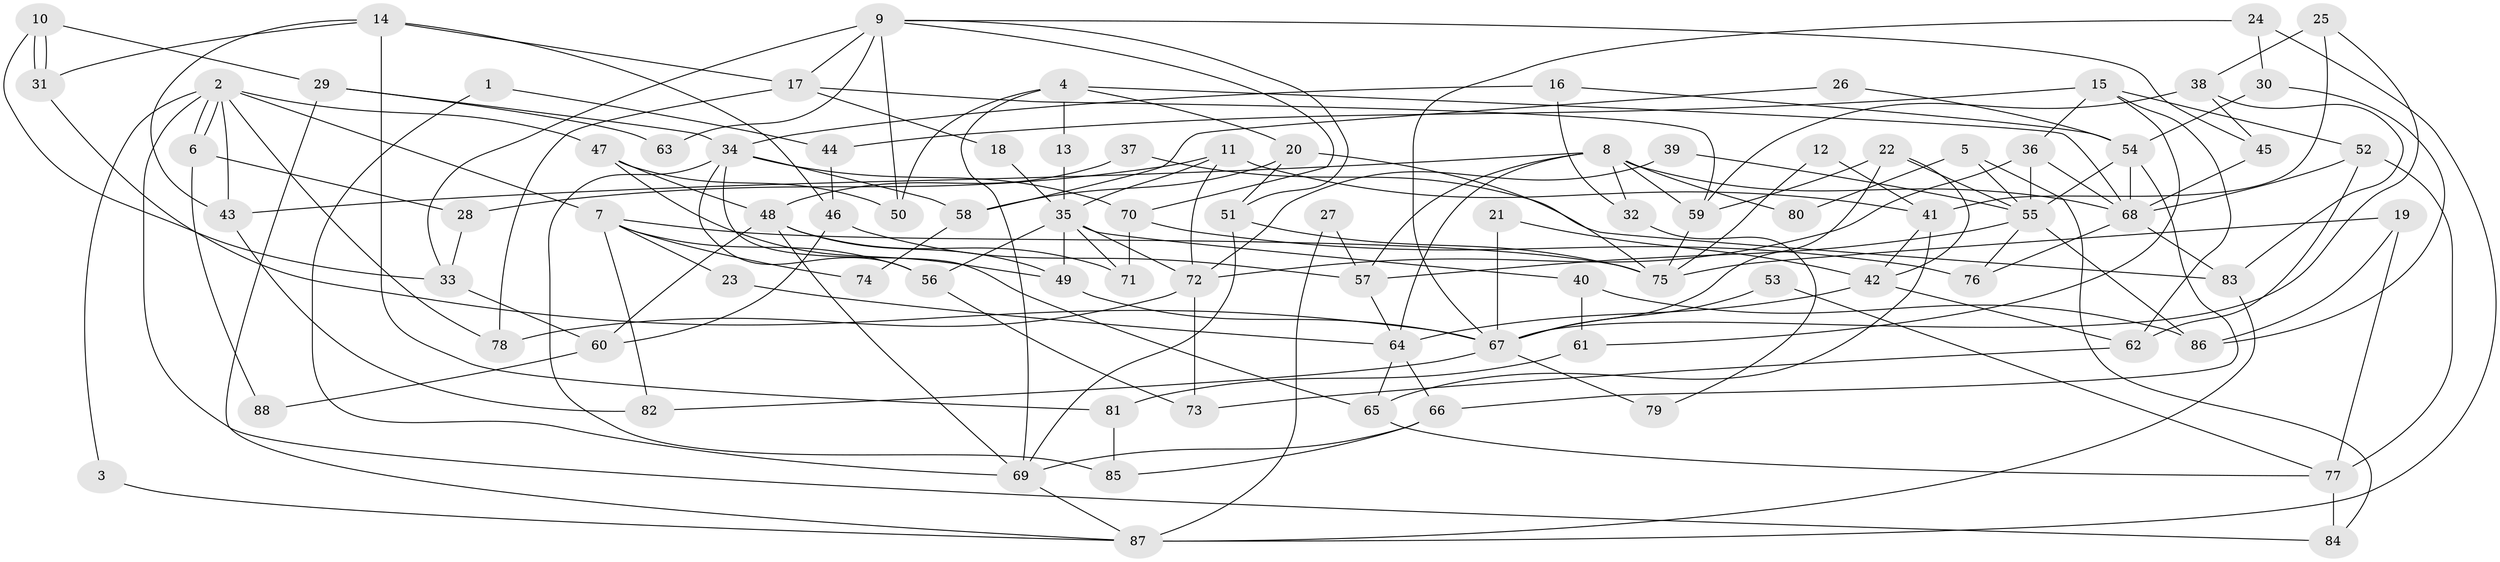 // Generated by graph-tools (version 1.1) at 2025/50/03/09/25 04:50:01]
// undirected, 88 vertices, 176 edges
graph export_dot {
graph [start="1"]
  node [color=gray90,style=filled];
  1;
  2;
  3;
  4;
  5;
  6;
  7;
  8;
  9;
  10;
  11;
  12;
  13;
  14;
  15;
  16;
  17;
  18;
  19;
  20;
  21;
  22;
  23;
  24;
  25;
  26;
  27;
  28;
  29;
  30;
  31;
  32;
  33;
  34;
  35;
  36;
  37;
  38;
  39;
  40;
  41;
  42;
  43;
  44;
  45;
  46;
  47;
  48;
  49;
  50;
  51;
  52;
  53;
  54;
  55;
  56;
  57;
  58;
  59;
  60;
  61;
  62;
  63;
  64;
  65;
  66;
  67;
  68;
  69;
  70;
  71;
  72;
  73;
  74;
  75;
  76;
  77;
  78;
  79;
  80;
  81;
  82;
  83;
  84;
  85;
  86;
  87;
  88;
  1 -- 69;
  1 -- 44;
  2 -- 6;
  2 -- 6;
  2 -- 43;
  2 -- 3;
  2 -- 7;
  2 -- 47;
  2 -- 78;
  2 -- 84;
  3 -- 87;
  4 -- 69;
  4 -- 68;
  4 -- 13;
  4 -- 20;
  4 -- 50;
  5 -- 55;
  5 -- 84;
  5 -- 80;
  6 -- 28;
  6 -- 88;
  7 -- 75;
  7 -- 23;
  7 -- 56;
  7 -- 74;
  7 -- 82;
  8 -- 43;
  8 -- 57;
  8 -- 32;
  8 -- 59;
  8 -- 64;
  8 -- 68;
  8 -- 80;
  9 -- 50;
  9 -- 17;
  9 -- 33;
  9 -- 45;
  9 -- 51;
  9 -- 63;
  9 -- 70;
  10 -- 31;
  10 -- 31;
  10 -- 29;
  10 -- 33;
  11 -- 41;
  11 -- 35;
  11 -- 28;
  11 -- 72;
  12 -- 41;
  12 -- 75;
  13 -- 35;
  14 -- 31;
  14 -- 81;
  14 -- 17;
  14 -- 43;
  14 -- 46;
  15 -- 62;
  15 -- 36;
  15 -- 44;
  15 -- 52;
  15 -- 61;
  16 -- 34;
  16 -- 54;
  16 -- 32;
  17 -- 78;
  17 -- 18;
  17 -- 59;
  18 -- 35;
  19 -- 86;
  19 -- 75;
  19 -- 77;
  20 -- 75;
  20 -- 51;
  20 -- 58;
  21 -- 67;
  21 -- 42;
  22 -- 55;
  22 -- 59;
  22 -- 42;
  22 -- 67;
  23 -- 64;
  24 -- 67;
  24 -- 87;
  24 -- 30;
  25 -- 38;
  25 -- 67;
  25 -- 41;
  26 -- 54;
  26 -- 58;
  27 -- 87;
  27 -- 57;
  28 -- 33;
  29 -- 34;
  29 -- 87;
  29 -- 63;
  30 -- 54;
  30 -- 86;
  31 -- 67;
  32 -- 79;
  33 -- 60;
  34 -- 70;
  34 -- 65;
  34 -- 56;
  34 -- 58;
  34 -- 85;
  35 -- 56;
  35 -- 71;
  35 -- 40;
  35 -- 49;
  35 -- 72;
  36 -- 72;
  36 -- 68;
  36 -- 55;
  37 -- 83;
  37 -- 48;
  38 -- 59;
  38 -- 45;
  38 -- 83;
  39 -- 72;
  39 -- 55;
  40 -- 86;
  40 -- 61;
  41 -- 42;
  41 -- 65;
  42 -- 62;
  42 -- 64;
  43 -- 82;
  44 -- 46;
  45 -- 68;
  46 -- 57;
  46 -- 60;
  47 -- 48;
  47 -- 49;
  47 -- 50;
  48 -- 60;
  48 -- 49;
  48 -- 69;
  48 -- 71;
  49 -- 67;
  51 -- 69;
  51 -- 75;
  52 -- 77;
  52 -- 62;
  52 -- 68;
  53 -- 67;
  53 -- 77;
  54 -- 68;
  54 -- 66;
  54 -- 55;
  55 -- 57;
  55 -- 76;
  55 -- 86;
  56 -- 73;
  57 -- 64;
  58 -- 74;
  59 -- 75;
  60 -- 88;
  61 -- 81;
  62 -- 73;
  64 -- 65;
  64 -- 66;
  65 -- 77;
  66 -- 69;
  66 -- 85;
  67 -- 79;
  67 -- 82;
  68 -- 76;
  68 -- 83;
  69 -- 87;
  70 -- 76;
  70 -- 71;
  72 -- 73;
  72 -- 78;
  77 -- 84;
  81 -- 85;
  83 -- 87;
}
